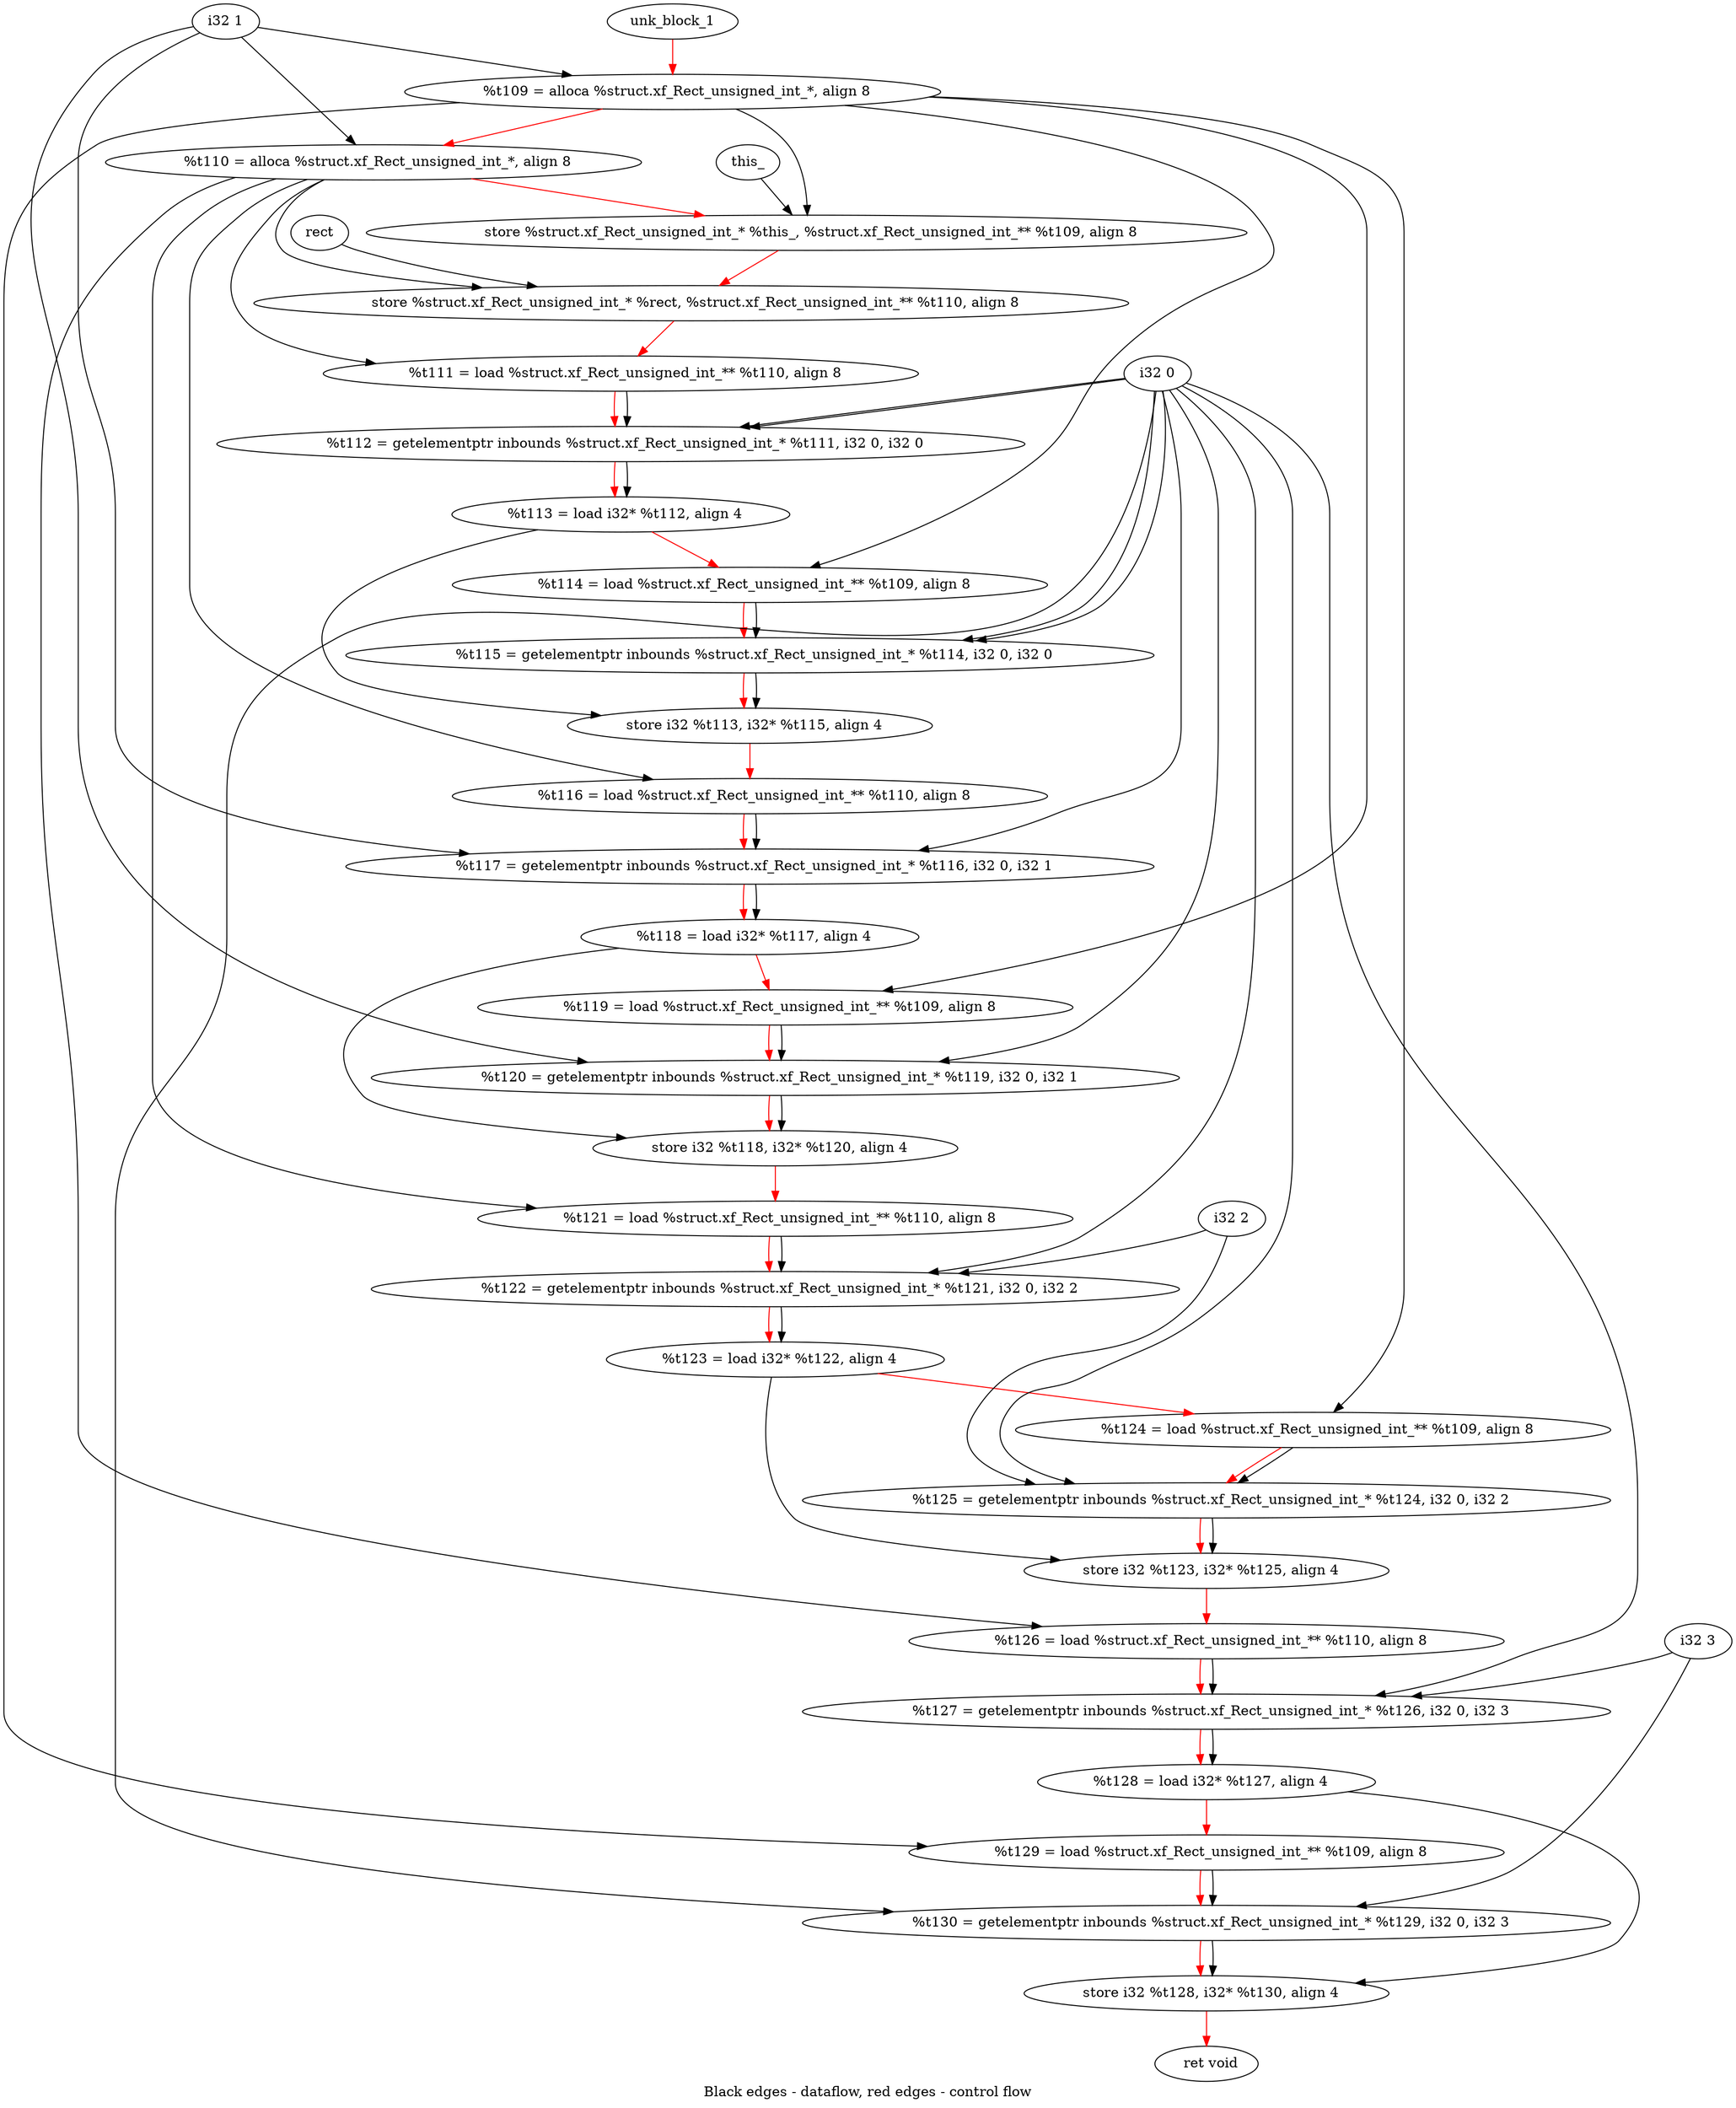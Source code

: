 digraph G {
compound=true
label="Black edges - dataflow, red edges - control flow"
"t109" [label="  %t109 = alloca %struct.xf_Rect_unsigned_int_*, align 8"]
"t110" [label="  %t110 = alloca %struct.xf_Rect_unsigned_int_*, align 8"]
"_1" [label="  store %struct.xf_Rect_unsigned_int_* %this_, %struct.xf_Rect_unsigned_int_** %t109, align 8"]
"_2" [label="  store %struct.xf_Rect_unsigned_int_* %rect, %struct.xf_Rect_unsigned_int_** %t110, align 8"]
"t111" [label="  %t111 = load %struct.xf_Rect_unsigned_int_** %t110, align 8"]
"t112" [label="  %t112 = getelementptr inbounds %struct.xf_Rect_unsigned_int_* %t111, i32 0, i32 0"]
"t113" [label="  %t113 = load i32* %t112, align 4"]
"t114" [label="  %t114 = load %struct.xf_Rect_unsigned_int_** %t109, align 8"]
"t115" [label="  %t115 = getelementptr inbounds %struct.xf_Rect_unsigned_int_* %t114, i32 0, i32 0"]
"_3" [label="  store i32 %t113, i32* %t115, align 4"]
"t116" [label="  %t116 = load %struct.xf_Rect_unsigned_int_** %t110, align 8"]
"t117" [label="  %t117 = getelementptr inbounds %struct.xf_Rect_unsigned_int_* %t116, i32 0, i32 1"]
"t118" [label="  %t118 = load i32* %t117, align 4"]
"t119" [label="  %t119 = load %struct.xf_Rect_unsigned_int_** %t109, align 8"]
"t120" [label="  %t120 = getelementptr inbounds %struct.xf_Rect_unsigned_int_* %t119, i32 0, i32 1"]
"_4" [label="  store i32 %t118, i32* %t120, align 4"]
"t121" [label="  %t121 = load %struct.xf_Rect_unsigned_int_** %t110, align 8"]
"t122" [label="  %t122 = getelementptr inbounds %struct.xf_Rect_unsigned_int_* %t121, i32 0, i32 2"]
"t123" [label="  %t123 = load i32* %t122, align 4"]
"t124" [label="  %t124 = load %struct.xf_Rect_unsigned_int_** %t109, align 8"]
"t125" [label="  %t125 = getelementptr inbounds %struct.xf_Rect_unsigned_int_* %t124, i32 0, i32 2"]
"_5" [label="  store i32 %t123, i32* %t125, align 4"]
"t126" [label="  %t126 = load %struct.xf_Rect_unsigned_int_** %t110, align 8"]
"t127" [label="  %t127 = getelementptr inbounds %struct.xf_Rect_unsigned_int_* %t126, i32 0, i32 3"]
"t128" [label="  %t128 = load i32* %t127, align 4"]
"t129" [label="  %t129 = load %struct.xf_Rect_unsigned_int_** %t109, align 8"]
"t130" [label="  %t130 = getelementptr inbounds %struct.xf_Rect_unsigned_int_* %t129, i32 0, i32 3"]
"_6" [label="  store i32 %t128, i32* %t130, align 4"]
"_7" [label="  ret void"]
"unk_block_1" -> "t109"[color=red]
"i32 1" -> "t109"
"t109" -> "t110"[color=red weight=2]
"i32 1" -> "t110"
"t110" -> "_1"[color=red weight=2]
"this_" -> "_1"
"t109" -> "_1"
"_1" -> "_2"[color=red weight=2]
"rect" -> "_2"
"t110" -> "_2"
"_2" -> "t111"[color=red weight=2]
"t110" -> "t111"
"t111" -> "t112"[color=red weight=2]
"t111" -> "t112"
"i32 0" -> "t112"
"i32 0" -> "t112"
"t112" -> "t113"[color=red weight=2]
"t112" -> "t113"
"t113" -> "t114"[color=red weight=2]
"t109" -> "t114"
"t114" -> "t115"[color=red weight=2]
"t114" -> "t115"
"i32 0" -> "t115"
"i32 0" -> "t115"
"t115" -> "_3"[color=red weight=2]
"t113" -> "_3"
"t115" -> "_3"
"_3" -> "t116"[color=red weight=2]
"t110" -> "t116"
"t116" -> "t117"[color=red weight=2]
"t116" -> "t117"
"i32 0" -> "t117"
"i32 1" -> "t117"
"t117" -> "t118"[color=red weight=2]
"t117" -> "t118"
"t118" -> "t119"[color=red weight=2]
"t109" -> "t119"
"t119" -> "t120"[color=red weight=2]
"t119" -> "t120"
"i32 0" -> "t120"
"i32 1" -> "t120"
"t120" -> "_4"[color=red weight=2]
"t118" -> "_4"
"t120" -> "_4"
"_4" -> "t121"[color=red weight=2]
"t110" -> "t121"
"t121" -> "t122"[color=red weight=2]
"t121" -> "t122"
"i32 0" -> "t122"
"i32 2" -> "t122"
"t122" -> "t123"[color=red weight=2]
"t122" -> "t123"
"t123" -> "t124"[color=red weight=2]
"t109" -> "t124"
"t124" -> "t125"[color=red weight=2]
"t124" -> "t125"
"i32 0" -> "t125"
"i32 2" -> "t125"
"t125" -> "_5"[color=red weight=2]
"t123" -> "_5"
"t125" -> "_5"
"_5" -> "t126"[color=red weight=2]
"t110" -> "t126"
"t126" -> "t127"[color=red weight=2]
"t126" -> "t127"
"i32 0" -> "t127"
"i32 3" -> "t127"
"t127" -> "t128"[color=red weight=2]
"t127" -> "t128"
"t128" -> "t129"[color=red weight=2]
"t109" -> "t129"
"t129" -> "t130"[color=red weight=2]
"t129" -> "t130"
"i32 0" -> "t130"
"i32 3" -> "t130"
"t130" -> "_6"[color=red weight=2]
"t128" -> "_6"
"t130" -> "_6"
"_6" -> "_7"[color=red weight=2]

}

